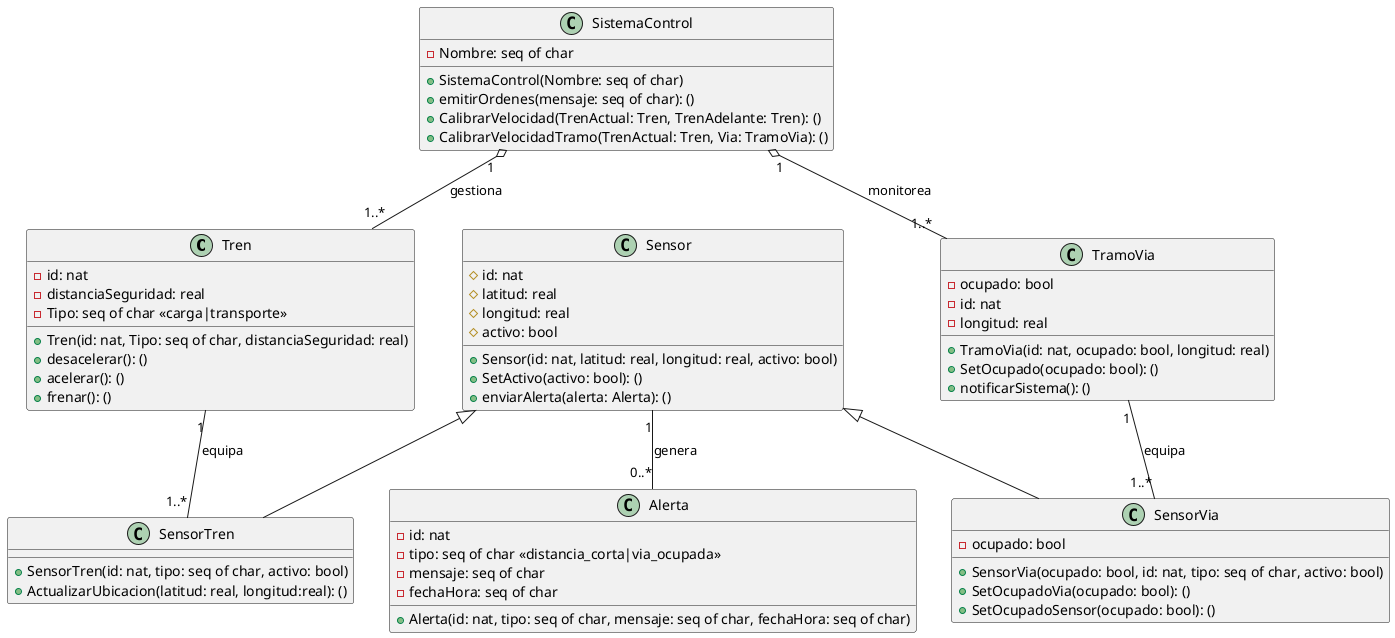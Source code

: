 @startuml trafico de trenes

class Tren {
    -id: nat
    -distanciaSeguridad: real
    -Tipo: seq of char <<carga|transporte>>
    +Tren(id: nat, Tipo: seq of char, distanciaSeguridad: real)
    +desacelerar(): ()
    +acelerar(): ()
    +frenar(): ()
}

class TramoVia {
    -ocupado: bool
    -id: nat
    -longitud: real
    +TramoVia(id: nat, ocupado: bool, longitud: real)
    +SetOcupado(ocupado: bool): ()
    +notificarSistema(): ()
}

class Sensor {
    #id: nat
    #latitud: real 
    #longitud: real 
    #activo: bool
    +Sensor(id: nat, latitud: real, longitud: real, activo: bool)
    +SetActivo(activo: bool): ()
    +enviarAlerta(alerta: Alerta): ()
}

class SensorTren {
    +SensorTren(id: nat, tipo: seq of char, activo: bool)
    +ActualizarUbicacion(latitud: real, longitud:real): ()
}

class SensorVia {
    -ocupado: bool
    +SensorVia(ocupado: bool, id: nat, tipo: seq of char, activo: bool)
    +SetOcupadoVia(ocupado: bool): ()
    +SetOcupadoSensor(ocupado: bool): ()
}

class Alerta {
    -id: nat
    -tipo: seq of char <<distancia_corta|via_ocupada>>
    -mensaje: seq of char
    -fechaHora: seq of char
    +Alerta(id: nat, tipo: seq of char, mensaje: seq of char, fechaHora: seq of char)
}

class SistemaControl {
    -Nombre: seq of char
    +SistemaControl(Nombre: seq of char)
    +emitirOrdenes(mensaje: seq of char): ()
    +CalibrarVelocidad(TrenActual: Tren, TrenAdelante: Tren): ()
    +CalibrarVelocidadTramo(TrenActual: Tren, Via: TramoVia): ()
}

Sensor <|-- SensorTren
Sensor <|-- SensorVia

SistemaControl "1" o-- "1..*" Tren : gestiona 
SistemaControl "1" o-- "1..*" TramoVia : monitorea 

TramoVia "1" -- "1..*" SensorVia : equipa 
Tren "1" -- "1..*" SensorTren : equipa

Sensor "1" -- "0..*" Alerta : genera

@enduml